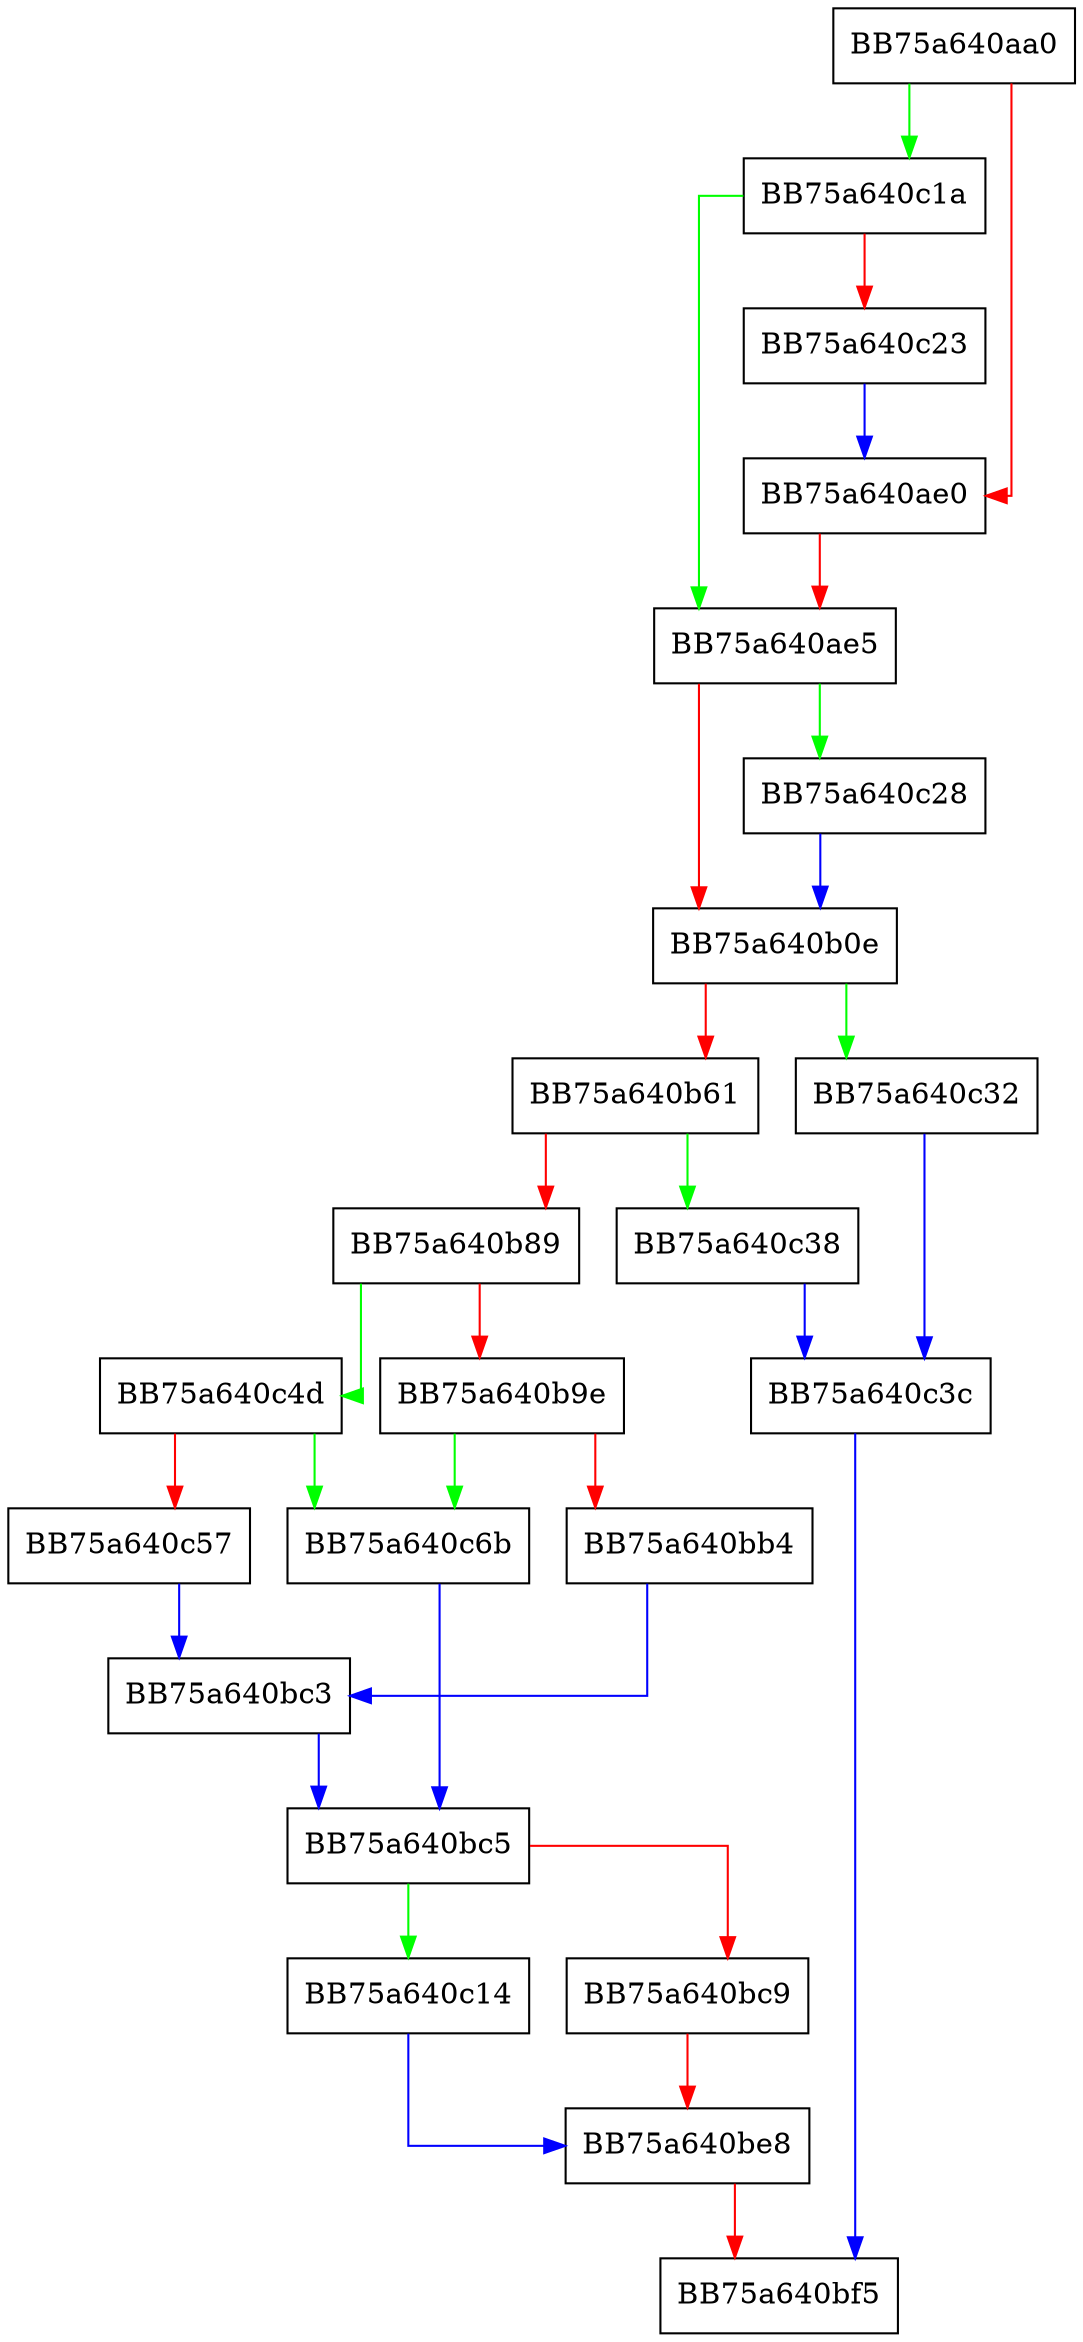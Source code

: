 digraph RpfAPI_DFT_trace_buff {
  node [shape="box"];
  graph [splines=ortho];
  BB75a640aa0 -> BB75a640c1a [color="green"];
  BB75a640aa0 -> BB75a640ae0 [color="red"];
  BB75a640ae0 -> BB75a640ae5 [color="red"];
  BB75a640ae5 -> BB75a640c28 [color="green"];
  BB75a640ae5 -> BB75a640b0e [color="red"];
  BB75a640b0e -> BB75a640c32 [color="green"];
  BB75a640b0e -> BB75a640b61 [color="red"];
  BB75a640b61 -> BB75a640c38 [color="green"];
  BB75a640b61 -> BB75a640b89 [color="red"];
  BB75a640b89 -> BB75a640c4d [color="green"];
  BB75a640b89 -> BB75a640b9e [color="red"];
  BB75a640b9e -> BB75a640c6b [color="green"];
  BB75a640b9e -> BB75a640bb4 [color="red"];
  BB75a640bb4 -> BB75a640bc3 [color="blue"];
  BB75a640bc3 -> BB75a640bc5 [color="blue"];
  BB75a640bc5 -> BB75a640c14 [color="green"];
  BB75a640bc5 -> BB75a640bc9 [color="red"];
  BB75a640bc9 -> BB75a640be8 [color="red"];
  BB75a640be8 -> BB75a640bf5 [color="red"];
  BB75a640c14 -> BB75a640be8 [color="blue"];
  BB75a640c1a -> BB75a640ae5 [color="green"];
  BB75a640c1a -> BB75a640c23 [color="red"];
  BB75a640c23 -> BB75a640ae0 [color="blue"];
  BB75a640c28 -> BB75a640b0e [color="blue"];
  BB75a640c32 -> BB75a640c3c [color="blue"];
  BB75a640c38 -> BB75a640c3c [color="blue"];
  BB75a640c3c -> BB75a640bf5 [color="blue"];
  BB75a640c4d -> BB75a640c6b [color="green"];
  BB75a640c4d -> BB75a640c57 [color="red"];
  BB75a640c57 -> BB75a640bc3 [color="blue"];
  BB75a640c6b -> BB75a640bc5 [color="blue"];
}